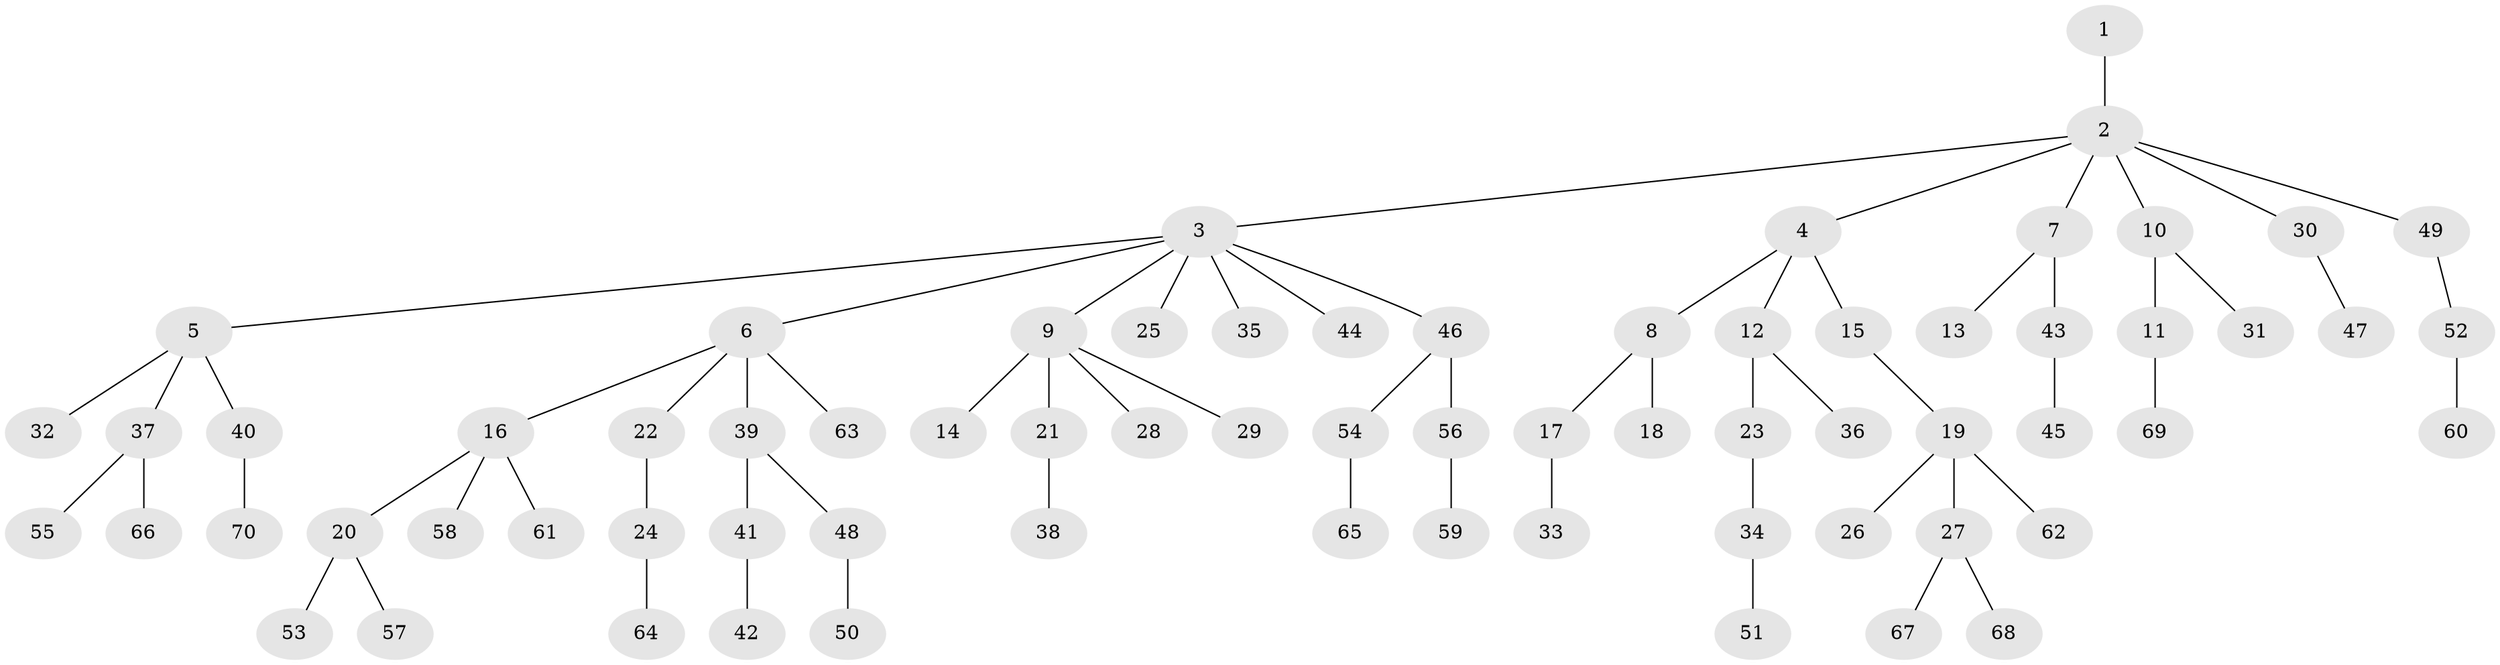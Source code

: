 // coarse degree distribution, {1: 0.6086956521739131, 8: 0.021739130434782608, 7: 0.021739130434782608, 5: 0.043478260869565216, 4: 0.06521739130434782, 2: 0.17391304347826086, 3: 0.06521739130434782}
// Generated by graph-tools (version 1.1) at 2025/42/03/06/25 10:42:06]
// undirected, 70 vertices, 69 edges
graph export_dot {
graph [start="1"]
  node [color=gray90,style=filled];
  1;
  2;
  3;
  4;
  5;
  6;
  7;
  8;
  9;
  10;
  11;
  12;
  13;
  14;
  15;
  16;
  17;
  18;
  19;
  20;
  21;
  22;
  23;
  24;
  25;
  26;
  27;
  28;
  29;
  30;
  31;
  32;
  33;
  34;
  35;
  36;
  37;
  38;
  39;
  40;
  41;
  42;
  43;
  44;
  45;
  46;
  47;
  48;
  49;
  50;
  51;
  52;
  53;
  54;
  55;
  56;
  57;
  58;
  59;
  60;
  61;
  62;
  63;
  64;
  65;
  66;
  67;
  68;
  69;
  70;
  1 -- 2;
  2 -- 3;
  2 -- 4;
  2 -- 7;
  2 -- 10;
  2 -- 30;
  2 -- 49;
  3 -- 5;
  3 -- 6;
  3 -- 9;
  3 -- 25;
  3 -- 35;
  3 -- 44;
  3 -- 46;
  4 -- 8;
  4 -- 12;
  4 -- 15;
  5 -- 32;
  5 -- 37;
  5 -- 40;
  6 -- 16;
  6 -- 22;
  6 -- 39;
  6 -- 63;
  7 -- 13;
  7 -- 43;
  8 -- 17;
  8 -- 18;
  9 -- 14;
  9 -- 21;
  9 -- 28;
  9 -- 29;
  10 -- 11;
  10 -- 31;
  11 -- 69;
  12 -- 23;
  12 -- 36;
  15 -- 19;
  16 -- 20;
  16 -- 58;
  16 -- 61;
  17 -- 33;
  19 -- 26;
  19 -- 27;
  19 -- 62;
  20 -- 53;
  20 -- 57;
  21 -- 38;
  22 -- 24;
  23 -- 34;
  24 -- 64;
  27 -- 67;
  27 -- 68;
  30 -- 47;
  34 -- 51;
  37 -- 55;
  37 -- 66;
  39 -- 41;
  39 -- 48;
  40 -- 70;
  41 -- 42;
  43 -- 45;
  46 -- 54;
  46 -- 56;
  48 -- 50;
  49 -- 52;
  52 -- 60;
  54 -- 65;
  56 -- 59;
}

